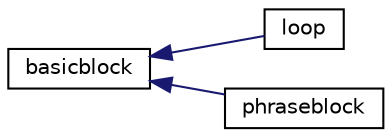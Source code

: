 digraph G
{
  edge [fontname="Helvetica",fontsize="10",labelfontname="Helvetica",labelfontsize="10"];
  node [fontname="Helvetica",fontsize="10",shape=record];
  rankdir=LR;
  Node1 [label="basicblock",height=0.2,width=0.4,color="black", fillcolor="white", style="filled",URL="$classbasicblock.html"];
  Node1 -> Node2 [dir=back,color="midnightblue",fontsize="10",style="solid",fontname="Helvetica"];
  Node2 [label="loop",height=0.2,width=0.4,color="black", fillcolor="white", style="filled",URL="$classloop.html"];
  Node1 -> Node3 [dir=back,color="midnightblue",fontsize="10",style="solid",fontname="Helvetica"];
  Node3 [label="phraseblock",height=0.2,width=0.4,color="black", fillcolor="white", style="filled",URL="$classphraseblock.html"];
}
